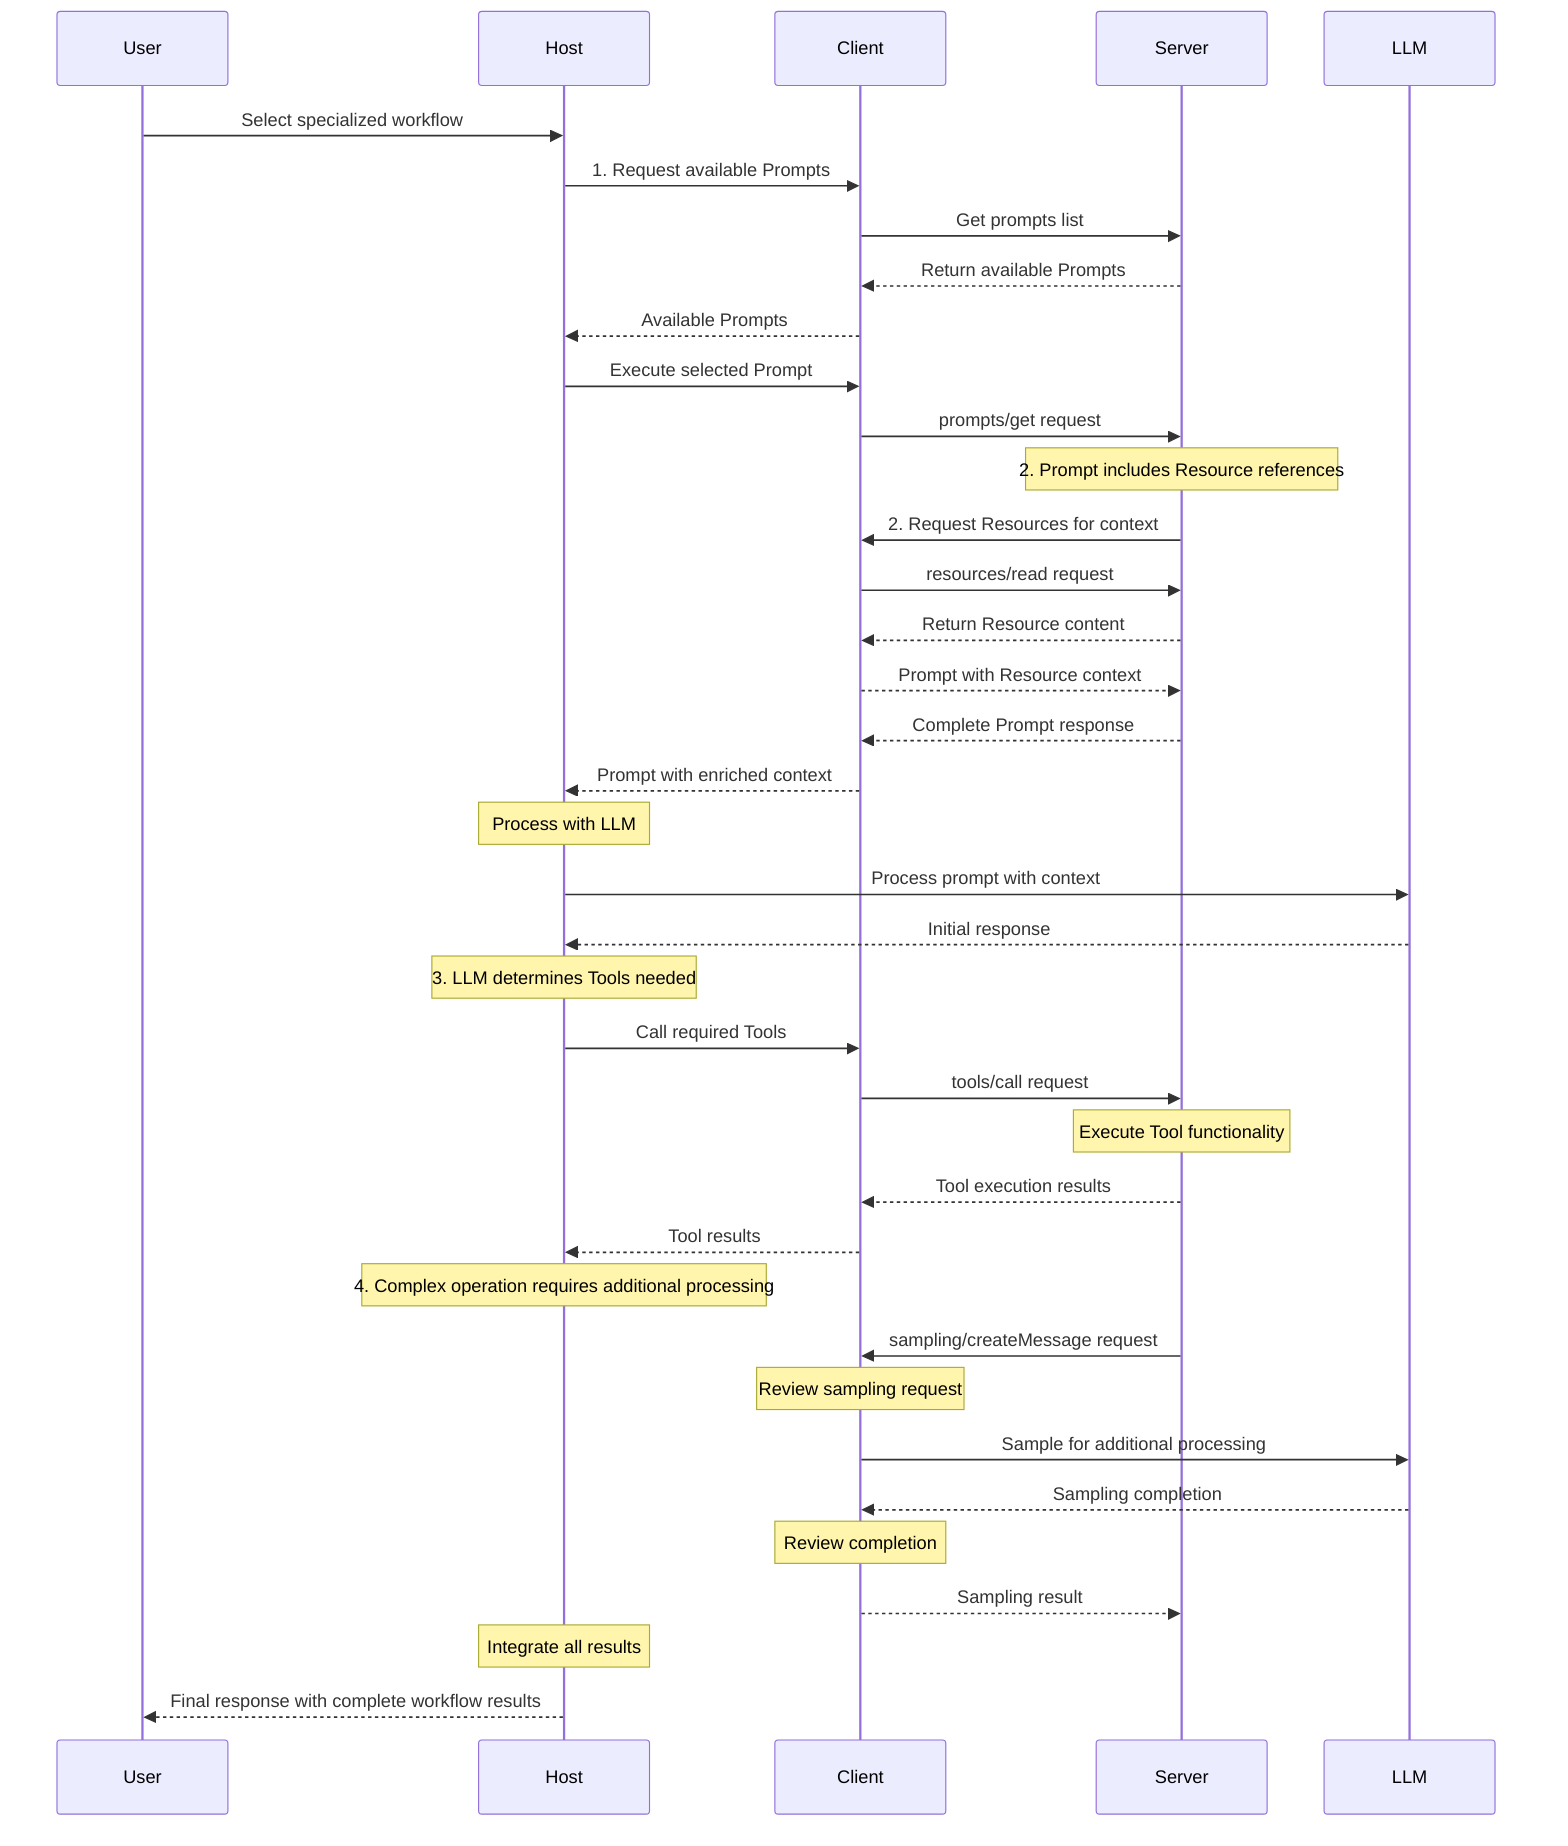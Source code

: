 sequenceDiagram
    participant User
    participant Host
    participant Client
    participant Server
    participant LLM

    User->>Host: Select specialized workflow
    Host->>Client: 1. Request available Prompts
    Client->>Server: Get prompts list
    Server-->>Client: Return available Prompts
    Client-->>Host: Available Prompts
    
    Host->>Client: Execute selected Prompt
    Client->>Server: prompts/get request
    Note over Server: 2. Prompt includes Resource references
    
    Server->>Client: 2. Request Resources for context
    Client->>Server: resources/read request
    Server-->>Client: Return Resource content
    Client-->>Server: Prompt with Resource context
    Server-->>Client: Complete Prompt response
    Client-->>Host: Prompt with enriched context
    
    Note over Host: Process with LLM
    Host->>LLM: Process prompt with context
    LLM-->>Host: Initial response
    
    Note over Host: 3. LLM determines Tools needed
    Host->>Client: Call required Tools
    Client->>Server: tools/call request
    Note over Server: Execute Tool functionality
    Server-->>Client: Tool execution results
    Client-->>Host: Tool results
    
    Note over Host: 4. Complex operation requires additional processing
    Server->>Client: sampling/createMessage request
    Note over Client: Review sampling request
    Client->>LLM: Sample for additional processing
    LLM-->>Client: Sampling completion
    Note over Client: Review completion
    Client-->>Server: Sampling result
    
    Note over Host: Integrate all results
    Host-->>User: Final response with complete workflow results